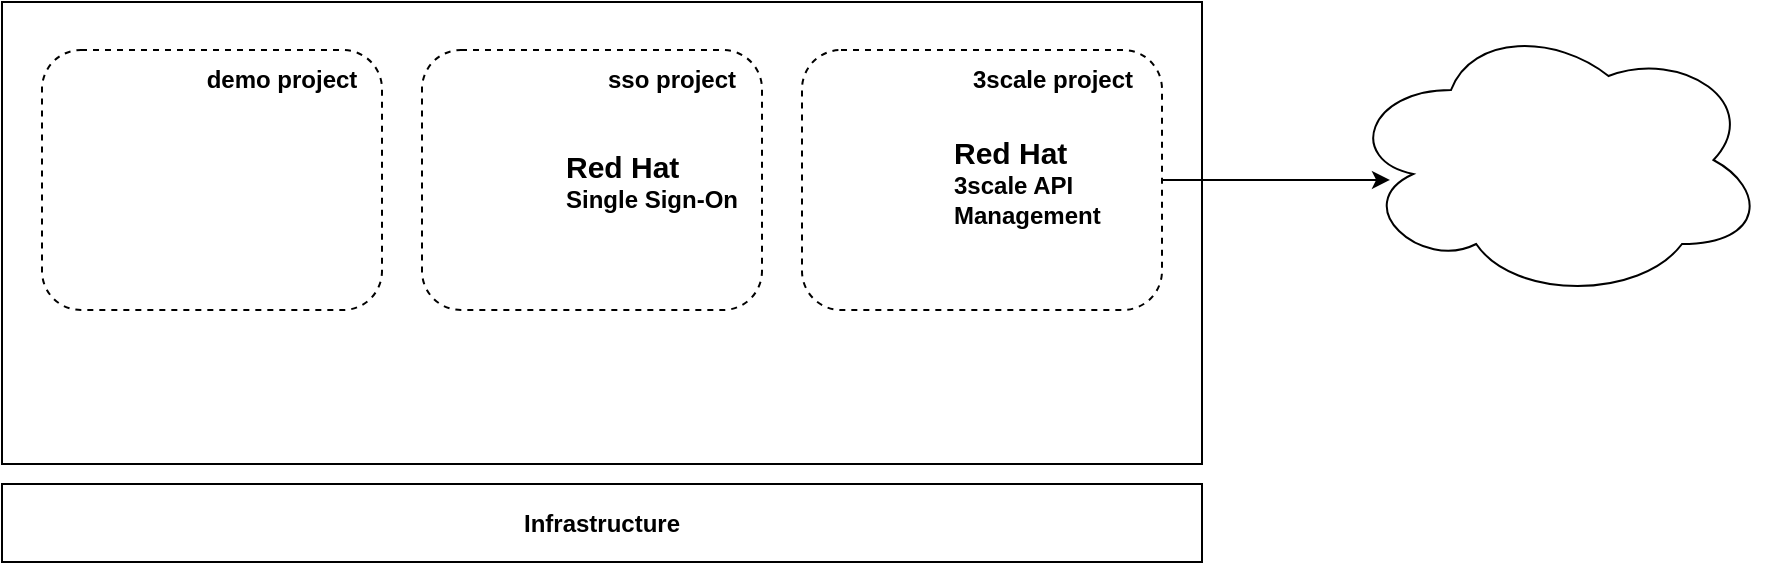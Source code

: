 <mxfile version="20.3.0" type="device"><diagram id="bchYxBWJQjh2c848TMdM" name="Page-1"><mxGraphModel dx="2066" dy="1157" grid="0" gridSize="10" guides="1" tooltips="1" connect="1" arrows="1" fold="1" page="1" pageScale="1" pageWidth="1169" pageHeight="827" background="#FFFFFF" math="0" shadow="0"><root><mxCell id="0"/><mxCell id="1" parent="0"/><mxCell id="JNh-ZfCCuvuf7Ez1vrpr-14" style="edgeStyle=orthogonalEdgeStyle;rounded=0;orthogonalLoop=1;jettySize=auto;html=1;exitX=1;exitY=0.5;exitDx=0;exitDy=0;" parent="1" source="JNh-ZfCCuvuf7Ez1vrpr-2" target="JNh-ZfCCuvuf7Ez1vrpr-11" edge="1"><mxGeometry relative="1" as="geometry"><mxPoint x="939" y="326" as="targetPoint"/><Array as="points"/></mxGeometry></mxCell><mxCell id="JNh-ZfCCuvuf7Ez1vrpr-9" value="" style="rounded=0;whiteSpace=wrap;html=1;fillColor=none;" parent="1" vertex="1"><mxGeometry x="139" y="240" width="600" height="231" as="geometry"/></mxCell><mxCell id="JNh-ZfCCuvuf7Ez1vrpr-1" value="Infrastructure" style="rounded=0;whiteSpace=wrap;html=1;fontStyle=1" parent="1" vertex="1"><mxGeometry x="139" y="481" width="600" height="39" as="geometry"/></mxCell><mxCell id="JNh-ZfCCuvuf7Ez1vrpr-2" value="" style="rounded=1;whiteSpace=wrap;html=1;dashed=1;" parent="1" vertex="1"><mxGeometry x="539" y="264" width="180" height="130" as="geometry"/></mxCell><mxCell id="JNh-ZfCCuvuf7Ez1vrpr-4" value="" style="rounded=1;whiteSpace=wrap;html=1;dashed=1;" parent="1" vertex="1"><mxGeometry x="349" y="264" width="170" height="130" as="geometry"/></mxCell><mxCell id="JNh-ZfCCuvuf7Ez1vrpr-5" value="3scale project" style="text;html=1;strokeColor=none;fillColor=none;align=center;verticalAlign=middle;whiteSpace=wrap;rounded=0;fontStyle=1" parent="1" vertex="1"><mxGeometry x="620" y="264" width="89" height="30" as="geometry"/></mxCell><mxCell id="JNh-ZfCCuvuf7Ez1vrpr-6" value="" style="rounded=1;whiteSpace=wrap;html=1;dashed=1;" parent="1" vertex="1"><mxGeometry x="159" y="264" width="170" height="130" as="geometry"/></mxCell><mxCell id="JNh-ZfCCuvuf7Ez1vrpr-8" value="demo project" style="text;html=1;strokeColor=none;fillColor=none;align=center;verticalAlign=middle;whiteSpace=wrap;rounded=0;fontStyle=1" parent="1" vertex="1"><mxGeometry x="239" y="264" width="80" height="30" as="geometry"/></mxCell><mxCell id="JNh-ZfCCuvuf7Ez1vrpr-10" value="" style="ellipse;shape=cloud;whiteSpace=wrap;html=1;fillColor=none;" parent="1" vertex="1"><mxGeometry x="811" y="249" width="210" height="140" as="geometry"/></mxCell><mxCell id="JNh-ZfCCuvuf7Ez1vrpr-11" value="" style="shape=image;verticalLabelPosition=bottom;labelBackgroundColor=default;verticalAlign=top;aspect=fixed;imageAspect=0;image=https://miro.medium.com/max/580/1*2GOMAkM6NxV4J97kCtnQLg.png;" parent="1" vertex="1"><mxGeometry x="833" y="299.74" width="170" height="58.51" as="geometry"/></mxCell><mxCell id="JNh-ZfCCuvuf7Ez1vrpr-3" value="sso project" style="text;html=1;strokeColor=none;fillColor=none;align=center;verticalAlign=middle;whiteSpace=wrap;rounded=0;fontStyle=1" parent="1" vertex="1"><mxGeometry x="439" y="264" width="70" height="30" as="geometry"/></mxCell><mxCell id="JNh-ZfCCuvuf7Ez1vrpr-13" value="" style="shape=image;verticalLabelPosition=bottom;labelBackgroundColor=default;verticalAlign=top;aspect=fixed;imageAspect=0;image=https://upload.wikimedia.org/wikipedia/commons/thumb/3/3a/OpenShift-LogoType.svg/1917px-OpenShift-LogoType.svg.png;" parent="1" vertex="1"><mxGeometry x="674" y="409.21" width="56" height="59.79" as="geometry"/></mxCell><mxCell id="JNh-ZfCCuvuf7Ez1vrpr-20" value="" style="shape=image;verticalLabelPosition=bottom;labelBackgroundColor=default;verticalAlign=top;aspect=fixed;imageAspect=0;image=https://seeklogo.com/images/Q/quarkus-logo-C9F006782E-seeklogo.com.png;" parent="1" vertex="1"><mxGeometry x="275" y="310" width="44" height="44" as="geometry"/></mxCell><mxCell id="JNh-ZfCCuvuf7Ez1vrpr-21" value="" style="shape=image;verticalLabelPosition=bottom;labelBackgroundColor=default;verticalAlign=top;aspect=fixed;imageAspect=0;image=https://seeklogo.com/images/Q/quarkus-logo-C9F006782E-seeklogo.com.png;" parent="1" vertex="1"><mxGeometry x="222" y="310" width="44" height="44" as="geometry"/></mxCell><mxCell id="JNh-ZfCCuvuf7Ez1vrpr-22" value="" style="shape=image;verticalLabelPosition=bottom;labelBackgroundColor=default;verticalAlign=top;aspect=fixed;imageAspect=0;image=https://seeklogo.com/images/Q/quarkus-logo-C9F006782E-seeklogo.com.png;" parent="1" vertex="1"><mxGeometry x="170" y="310" width="44" height="44" as="geometry"/></mxCell><mxCell id="JNh-ZfCCuvuf7Ez1vrpr-26" value="&lt;font style=&quot;font-size: 15px;&quot;&gt;Red Hat&lt;/font&gt;&lt;br&gt;3scale API&lt;br&gt;Management" style="text;html=1;strokeColor=none;fillColor=none;align=left;verticalAlign=middle;whiteSpace=wrap;rounded=0;dashed=1;fontStyle=1" parent="1" vertex="1"><mxGeometry x="612.75" y="308.1" width="103.5" height="43" as="geometry"/></mxCell><mxCell id="JNh-ZfCCuvuf7Ez1vrpr-28" value="" style="shape=image;verticalLabelPosition=bottom;labelBackgroundColor=default;verticalAlign=top;aspect=fixed;imageAspect=0;image=https://media.glassdoor.com/sqll/8868/red-hat-squarelogo-1556712229356.png;" parent="1" vertex="1"><mxGeometry x="553" y="297.94" width="63" height="63.32" as="geometry"/></mxCell><mxCell id="JNh-ZfCCuvuf7Ez1vrpr-29" value="" style="shape=image;verticalLabelPosition=bottom;labelBackgroundColor=default;verticalAlign=top;aspect=fixed;imageAspect=0;image=https://media.glassdoor.com/sqll/8868/red-hat-squarelogo-1556712229356.png;" parent="1" vertex="1"><mxGeometry x="360" y="297.34" width="63" height="63.32" as="geometry"/></mxCell><mxCell id="JNh-ZfCCuvuf7Ez1vrpr-30" value="&lt;font style=&quot;font-size: 15px;&quot;&gt;Red Hat&lt;/font&gt;&lt;br&gt;Single Sign-On" style="text;html=1;strokeColor=none;fillColor=none;align=left;verticalAlign=middle;whiteSpace=wrap;rounded=0;dashed=1;fontStyle=1" parent="1" vertex="1"><mxGeometry x="419.25" y="308.1" width="103.5" height="43" as="geometry"/></mxCell></root></mxGraphModel></diagram></mxfile>